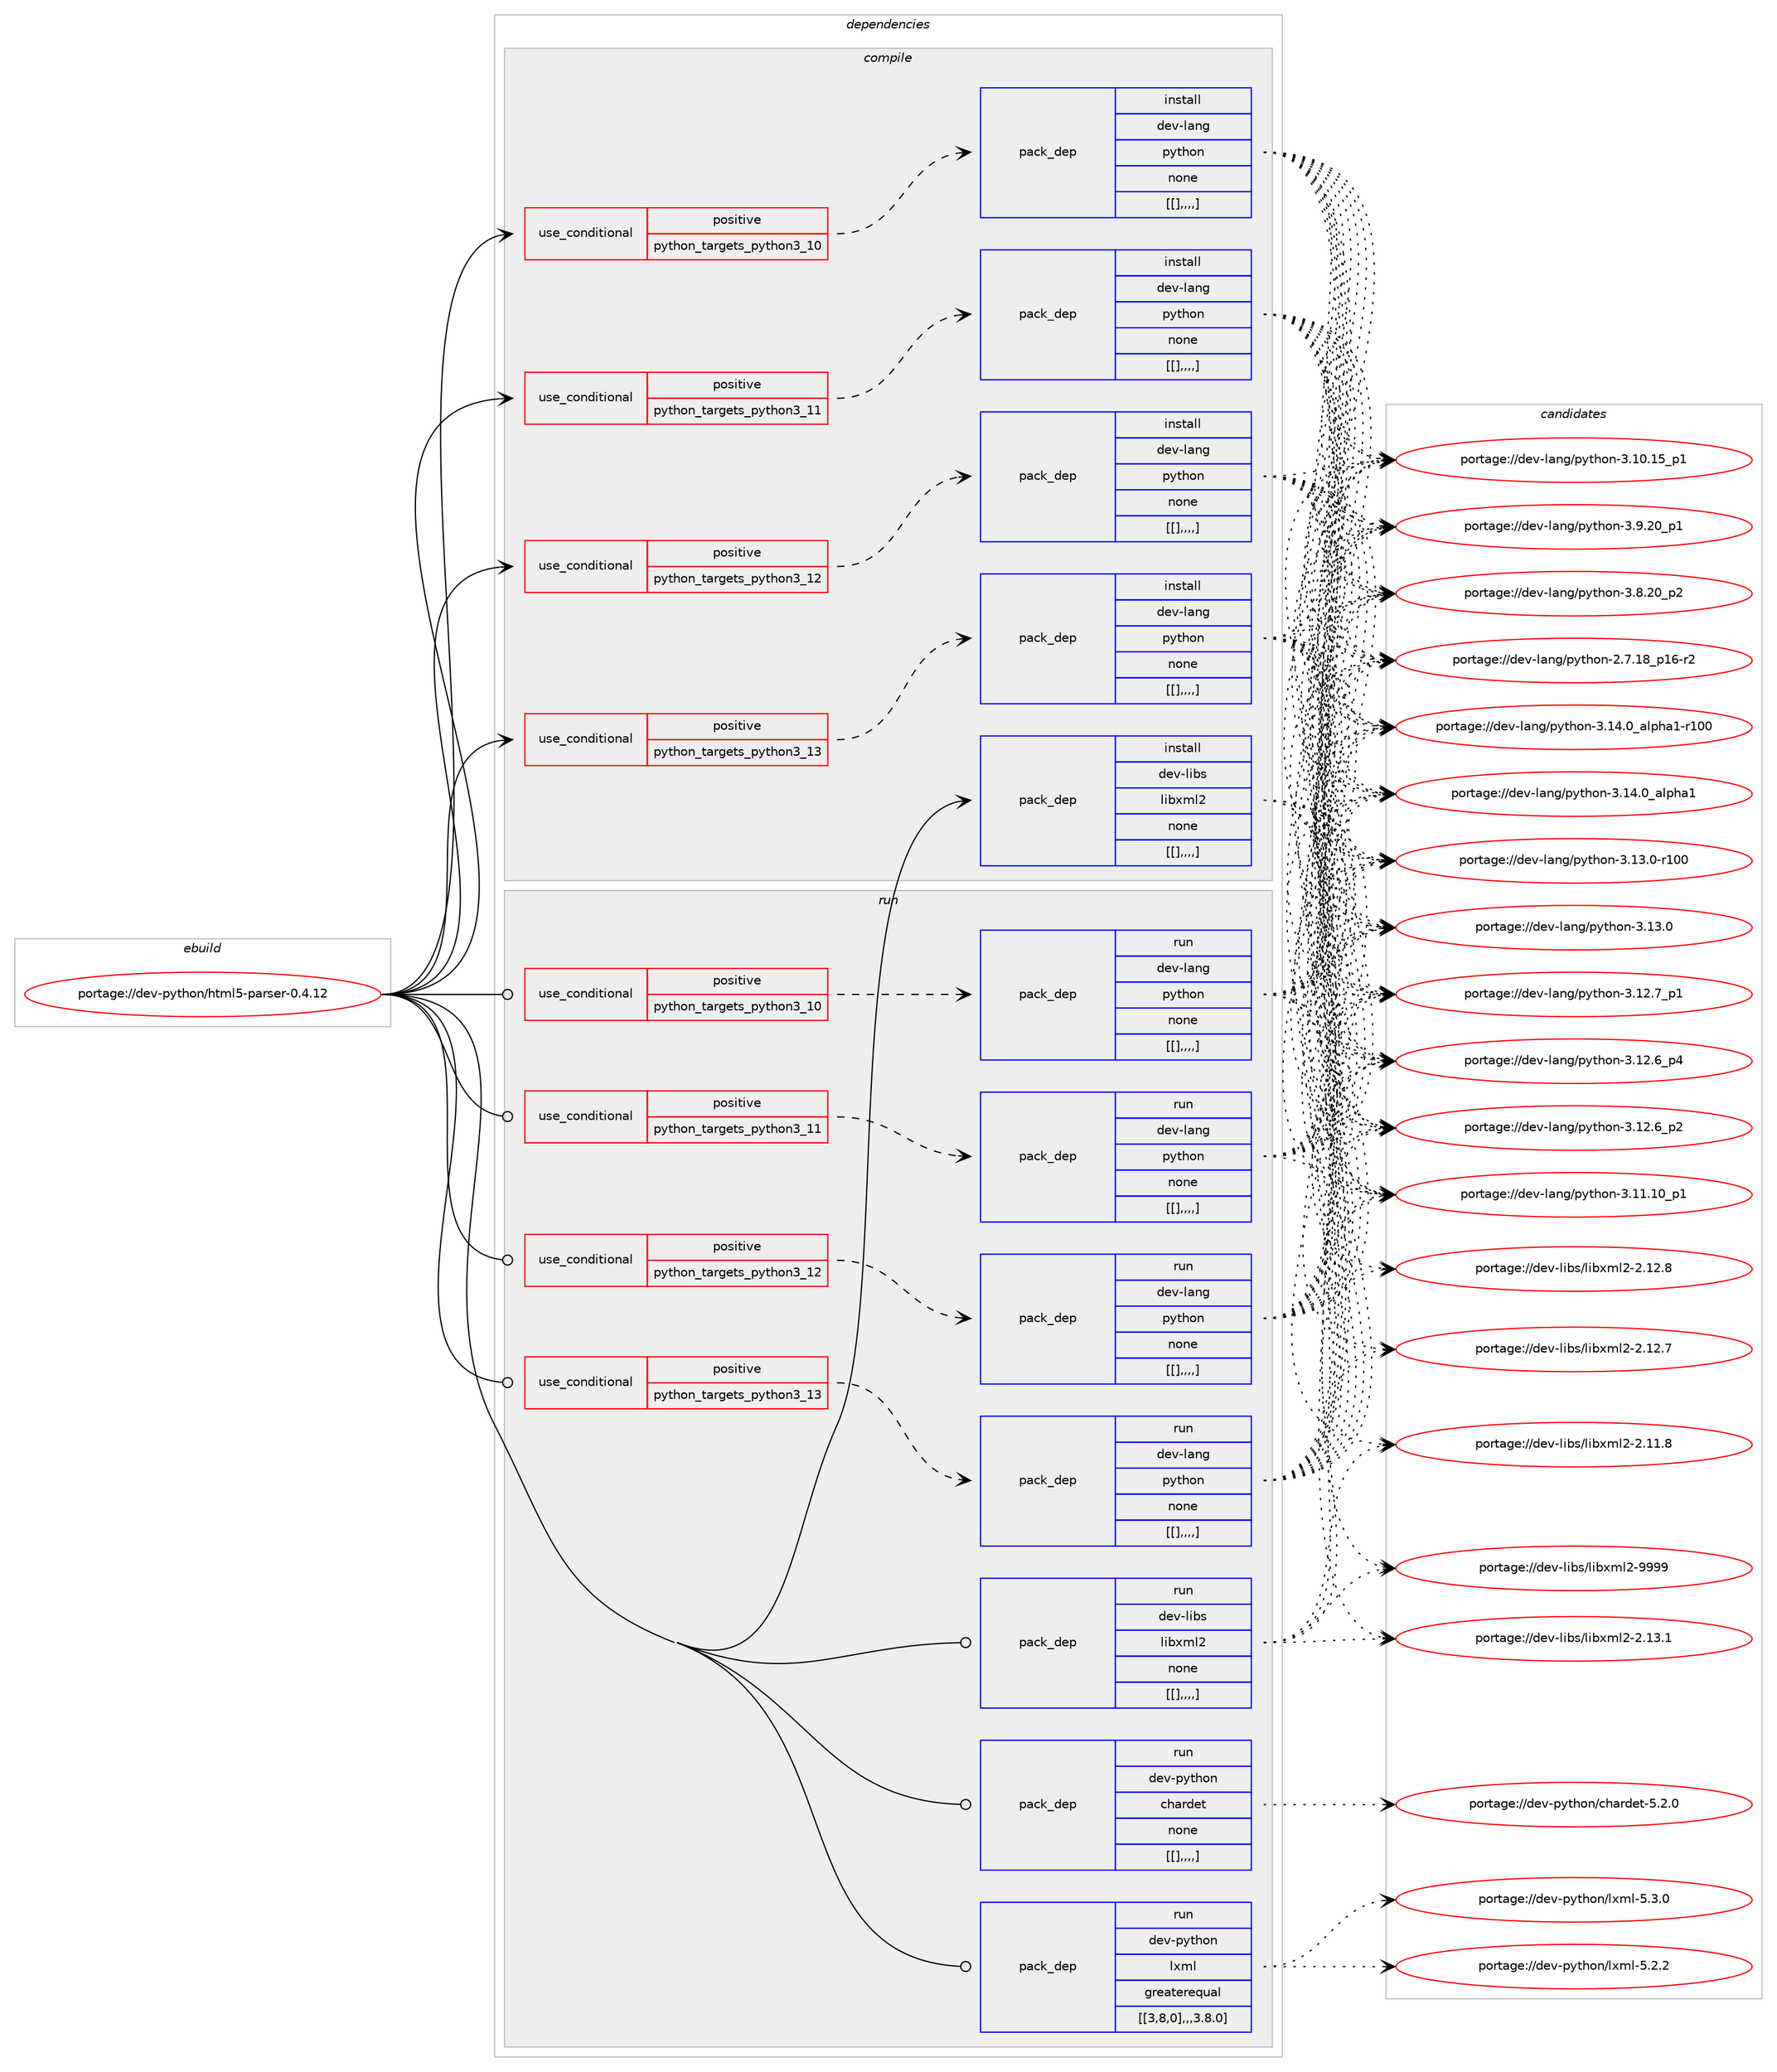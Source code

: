 digraph prolog {

# *************
# Graph options
# *************

newrank=true;
concentrate=true;
compound=true;
graph [rankdir=LR,fontname=Helvetica,fontsize=10,ranksep=1.5];#, ranksep=2.5, nodesep=0.2];
edge  [arrowhead=vee];
node  [fontname=Helvetica,fontsize=10];

# **********
# The ebuild
# **********

subgraph cluster_leftcol {
color=gray;
label=<<i>ebuild</i>>;
id [label="portage://dev-python/html5-parser-0.4.12", color=red, width=4, href="../dev-python/html5-parser-0.4.12.svg"];
}

# ****************
# The dependencies
# ****************

subgraph cluster_midcol {
color=gray;
label=<<i>dependencies</i>>;
subgraph cluster_compile {
fillcolor="#eeeeee";
style=filled;
label=<<i>compile</i>>;
subgraph cond35533 {
dependency153202 [label=<<TABLE BORDER="0" CELLBORDER="1" CELLSPACING="0" CELLPADDING="4"><TR><TD ROWSPAN="3" CELLPADDING="10">use_conditional</TD></TR><TR><TD>positive</TD></TR><TR><TD>python_targets_python3_10</TD></TR></TABLE>>, shape=none, color=red];
subgraph pack116362 {
dependency153321 [label=<<TABLE BORDER="0" CELLBORDER="1" CELLSPACING="0" CELLPADDING="4" WIDTH="220"><TR><TD ROWSPAN="6" CELLPADDING="30">pack_dep</TD></TR><TR><TD WIDTH="110">install</TD></TR><TR><TD>dev-lang</TD></TR><TR><TD>python</TD></TR><TR><TD>none</TD></TR><TR><TD>[[],,,,]</TD></TR></TABLE>>, shape=none, color=blue];
}
dependency153202:e -> dependency153321:w [weight=20,style="dashed",arrowhead="vee"];
}
id:e -> dependency153202:w [weight=20,style="solid",arrowhead="vee"];
subgraph cond35609 {
dependency153427 [label=<<TABLE BORDER="0" CELLBORDER="1" CELLSPACING="0" CELLPADDING="4"><TR><TD ROWSPAN="3" CELLPADDING="10">use_conditional</TD></TR><TR><TD>positive</TD></TR><TR><TD>python_targets_python3_11</TD></TR></TABLE>>, shape=none, color=red];
subgraph pack116493 {
dependency153487 [label=<<TABLE BORDER="0" CELLBORDER="1" CELLSPACING="0" CELLPADDING="4" WIDTH="220"><TR><TD ROWSPAN="6" CELLPADDING="30">pack_dep</TD></TR><TR><TD WIDTH="110">install</TD></TR><TR><TD>dev-lang</TD></TR><TR><TD>python</TD></TR><TR><TD>none</TD></TR><TR><TD>[[],,,,]</TD></TR></TABLE>>, shape=none, color=blue];
}
dependency153427:e -> dependency153487:w [weight=20,style="dashed",arrowhead="vee"];
}
id:e -> dependency153427:w [weight=20,style="solid",arrowhead="vee"];
subgraph cond35651 {
dependency153532 [label=<<TABLE BORDER="0" CELLBORDER="1" CELLSPACING="0" CELLPADDING="4"><TR><TD ROWSPAN="3" CELLPADDING="10">use_conditional</TD></TR><TR><TD>positive</TD></TR><TR><TD>python_targets_python3_12</TD></TR></TABLE>>, shape=none, color=red];
subgraph pack116560 {
dependency153548 [label=<<TABLE BORDER="0" CELLBORDER="1" CELLSPACING="0" CELLPADDING="4" WIDTH="220"><TR><TD ROWSPAN="6" CELLPADDING="30">pack_dep</TD></TR><TR><TD WIDTH="110">install</TD></TR><TR><TD>dev-lang</TD></TR><TR><TD>python</TD></TR><TR><TD>none</TD></TR><TR><TD>[[],,,,]</TD></TR></TABLE>>, shape=none, color=blue];
}
dependency153532:e -> dependency153548:w [weight=20,style="dashed",arrowhead="vee"];
}
id:e -> dependency153532:w [weight=20,style="solid",arrowhead="vee"];
subgraph cond35681 {
dependency153572 [label=<<TABLE BORDER="0" CELLBORDER="1" CELLSPACING="0" CELLPADDING="4"><TR><TD ROWSPAN="3" CELLPADDING="10">use_conditional</TD></TR><TR><TD>positive</TD></TR><TR><TD>python_targets_python3_13</TD></TR></TABLE>>, shape=none, color=red];
subgraph pack116580 {
dependency153577 [label=<<TABLE BORDER="0" CELLBORDER="1" CELLSPACING="0" CELLPADDING="4" WIDTH="220"><TR><TD ROWSPAN="6" CELLPADDING="30">pack_dep</TD></TR><TR><TD WIDTH="110">install</TD></TR><TR><TD>dev-lang</TD></TR><TR><TD>python</TD></TR><TR><TD>none</TD></TR><TR><TD>[[],,,,]</TD></TR></TABLE>>, shape=none, color=blue];
}
dependency153572:e -> dependency153577:w [weight=20,style="dashed",arrowhead="vee"];
}
id:e -> dependency153572:w [weight=20,style="solid",arrowhead="vee"];
subgraph pack116629 {
dependency153685 [label=<<TABLE BORDER="0" CELLBORDER="1" CELLSPACING="0" CELLPADDING="4" WIDTH="220"><TR><TD ROWSPAN="6" CELLPADDING="30">pack_dep</TD></TR><TR><TD WIDTH="110">install</TD></TR><TR><TD>dev-libs</TD></TR><TR><TD>libxml2</TD></TR><TR><TD>none</TD></TR><TR><TD>[[],,,,]</TD></TR></TABLE>>, shape=none, color=blue];
}
id:e -> dependency153685:w [weight=20,style="solid",arrowhead="vee"];
}
subgraph cluster_compileandrun {
fillcolor="#eeeeee";
style=filled;
label=<<i>compile and run</i>>;
}
subgraph cluster_run {
fillcolor="#eeeeee";
style=filled;
label=<<i>run</i>>;
subgraph cond35731 {
dependency153747 [label=<<TABLE BORDER="0" CELLBORDER="1" CELLSPACING="0" CELLPADDING="4"><TR><TD ROWSPAN="3" CELLPADDING="10">use_conditional</TD></TR><TR><TD>positive</TD></TR><TR><TD>python_targets_python3_10</TD></TR></TABLE>>, shape=none, color=red];
subgraph pack116733 {
dependency153848 [label=<<TABLE BORDER="0" CELLBORDER="1" CELLSPACING="0" CELLPADDING="4" WIDTH="220"><TR><TD ROWSPAN="6" CELLPADDING="30">pack_dep</TD></TR><TR><TD WIDTH="110">run</TD></TR><TR><TD>dev-lang</TD></TR><TR><TD>python</TD></TR><TR><TD>none</TD></TR><TR><TD>[[],,,,]</TD></TR></TABLE>>, shape=none, color=blue];
}
dependency153747:e -> dependency153848:w [weight=20,style="dashed",arrowhead="vee"];
}
id:e -> dependency153747:w [weight=20,style="solid",arrowhead="odot"];
subgraph cond35841 {
dependency153974 [label=<<TABLE BORDER="0" CELLBORDER="1" CELLSPACING="0" CELLPADDING="4"><TR><TD ROWSPAN="3" CELLPADDING="10">use_conditional</TD></TR><TR><TD>positive</TD></TR><TR><TD>python_targets_python3_11</TD></TR></TABLE>>, shape=none, color=red];
subgraph pack116816 {
dependency154060 [label=<<TABLE BORDER="0" CELLBORDER="1" CELLSPACING="0" CELLPADDING="4" WIDTH="220"><TR><TD ROWSPAN="6" CELLPADDING="30">pack_dep</TD></TR><TR><TD WIDTH="110">run</TD></TR><TR><TD>dev-lang</TD></TR><TR><TD>python</TD></TR><TR><TD>none</TD></TR><TR><TD>[[],,,,]</TD></TR></TABLE>>, shape=none, color=blue];
}
dependency153974:e -> dependency154060:w [weight=20,style="dashed",arrowhead="vee"];
}
id:e -> dependency153974:w [weight=20,style="solid",arrowhead="odot"];
subgraph cond35923 {
dependency154244 [label=<<TABLE BORDER="0" CELLBORDER="1" CELLSPACING="0" CELLPADDING="4"><TR><TD ROWSPAN="3" CELLPADDING="10">use_conditional</TD></TR><TR><TD>positive</TD></TR><TR><TD>python_targets_python3_12</TD></TR></TABLE>>, shape=none, color=red];
subgraph pack116971 {
dependency154249 [label=<<TABLE BORDER="0" CELLBORDER="1" CELLSPACING="0" CELLPADDING="4" WIDTH="220"><TR><TD ROWSPAN="6" CELLPADDING="30">pack_dep</TD></TR><TR><TD WIDTH="110">run</TD></TR><TR><TD>dev-lang</TD></TR><TR><TD>python</TD></TR><TR><TD>none</TD></TR><TR><TD>[[],,,,]</TD></TR></TABLE>>, shape=none, color=blue];
}
dependency154244:e -> dependency154249:w [weight=20,style="dashed",arrowhead="vee"];
}
id:e -> dependency154244:w [weight=20,style="solid",arrowhead="odot"];
subgraph cond35965 {
dependency154298 [label=<<TABLE BORDER="0" CELLBORDER="1" CELLSPACING="0" CELLPADDING="4"><TR><TD ROWSPAN="3" CELLPADDING="10">use_conditional</TD></TR><TR><TD>positive</TD></TR><TR><TD>python_targets_python3_13</TD></TR></TABLE>>, shape=none, color=red];
subgraph pack116996 {
dependency154300 [label=<<TABLE BORDER="0" CELLBORDER="1" CELLSPACING="0" CELLPADDING="4" WIDTH="220"><TR><TD ROWSPAN="6" CELLPADDING="30">pack_dep</TD></TR><TR><TD WIDTH="110">run</TD></TR><TR><TD>dev-lang</TD></TR><TR><TD>python</TD></TR><TR><TD>none</TD></TR><TR><TD>[[],,,,]</TD></TR></TABLE>>, shape=none, color=blue];
}
dependency154298:e -> dependency154300:w [weight=20,style="dashed",arrowhead="vee"];
}
id:e -> dependency154298:w [weight=20,style="solid",arrowhead="odot"];
subgraph pack117000 {
dependency154307 [label=<<TABLE BORDER="0" CELLBORDER="1" CELLSPACING="0" CELLPADDING="4" WIDTH="220"><TR><TD ROWSPAN="6" CELLPADDING="30">pack_dep</TD></TR><TR><TD WIDTH="110">run</TD></TR><TR><TD>dev-libs</TD></TR><TR><TD>libxml2</TD></TR><TR><TD>none</TD></TR><TR><TD>[[],,,,]</TD></TR></TABLE>>, shape=none, color=blue];
}
id:e -> dependency154307:w [weight=20,style="solid",arrowhead="odot"];
subgraph pack117002 {
dependency154326 [label=<<TABLE BORDER="0" CELLBORDER="1" CELLSPACING="0" CELLPADDING="4" WIDTH="220"><TR><TD ROWSPAN="6" CELLPADDING="30">pack_dep</TD></TR><TR><TD WIDTH="110">run</TD></TR><TR><TD>dev-python</TD></TR><TR><TD>chardet</TD></TR><TR><TD>none</TD></TR><TR><TD>[[],,,,]</TD></TR></TABLE>>, shape=none, color=blue];
}
id:e -> dependency154326:w [weight=20,style="solid",arrowhead="odot"];
subgraph pack117014 {
dependency154329 [label=<<TABLE BORDER="0" CELLBORDER="1" CELLSPACING="0" CELLPADDING="4" WIDTH="220"><TR><TD ROWSPAN="6" CELLPADDING="30">pack_dep</TD></TR><TR><TD WIDTH="110">run</TD></TR><TR><TD>dev-python</TD></TR><TR><TD>lxml</TD></TR><TR><TD>greaterequal</TD></TR><TR><TD>[[3,8,0],,,3.8.0]</TD></TR></TABLE>>, shape=none, color=blue];
}
id:e -> dependency154329:w [weight=20,style="solid",arrowhead="odot"];
}
}

# **************
# The candidates
# **************

subgraph cluster_choices {
rank=same;
color=gray;
label=<<i>candidates</i>>;

subgraph choice116795 {
color=black;
nodesep=1;
choice100101118451089711010347112121116104111110455146495246489597108112104974945114494848 [label="portage://dev-lang/python-3.14.0_alpha1-r100", color=red, width=4,href="../dev-lang/python-3.14.0_alpha1-r100.svg"];
choice1001011184510897110103471121211161041111104551464952464895971081121049749 [label="portage://dev-lang/python-3.14.0_alpha1", color=red, width=4,href="../dev-lang/python-3.14.0_alpha1.svg"];
choice1001011184510897110103471121211161041111104551464951464845114494848 [label="portage://dev-lang/python-3.13.0-r100", color=red, width=4,href="../dev-lang/python-3.13.0-r100.svg"];
choice10010111845108971101034711212111610411111045514649514648 [label="portage://dev-lang/python-3.13.0", color=red, width=4,href="../dev-lang/python-3.13.0.svg"];
choice100101118451089711010347112121116104111110455146495046559511249 [label="portage://dev-lang/python-3.12.7_p1", color=red, width=4,href="../dev-lang/python-3.12.7_p1.svg"];
choice100101118451089711010347112121116104111110455146495046549511252 [label="portage://dev-lang/python-3.12.6_p4", color=red, width=4,href="../dev-lang/python-3.12.6_p4.svg"];
choice100101118451089711010347112121116104111110455146495046549511250 [label="portage://dev-lang/python-3.12.6_p2", color=red, width=4,href="../dev-lang/python-3.12.6_p2.svg"];
choice10010111845108971101034711212111610411111045514649494649489511249 [label="portage://dev-lang/python-3.11.10_p1", color=red, width=4,href="../dev-lang/python-3.11.10_p1.svg"];
choice10010111845108971101034711212111610411111045514649484649539511249 [label="portage://dev-lang/python-3.10.15_p1", color=red, width=4,href="../dev-lang/python-3.10.15_p1.svg"];
choice100101118451089711010347112121116104111110455146574650489511249 [label="portage://dev-lang/python-3.9.20_p1", color=red, width=4,href="../dev-lang/python-3.9.20_p1.svg"];
choice100101118451089711010347112121116104111110455146564650489511250 [label="portage://dev-lang/python-3.8.20_p2", color=red, width=4,href="../dev-lang/python-3.8.20_p2.svg"];
choice100101118451089711010347112121116104111110455046554649569511249544511450 [label="portage://dev-lang/python-2.7.18_p16-r2", color=red, width=4,href="../dev-lang/python-2.7.18_p16-r2.svg"];
dependency153321:e -> choice100101118451089711010347112121116104111110455146495246489597108112104974945114494848:w [style=dotted,weight="100"];
dependency153321:e -> choice1001011184510897110103471121211161041111104551464952464895971081121049749:w [style=dotted,weight="100"];
dependency153321:e -> choice1001011184510897110103471121211161041111104551464951464845114494848:w [style=dotted,weight="100"];
dependency153321:e -> choice10010111845108971101034711212111610411111045514649514648:w [style=dotted,weight="100"];
dependency153321:e -> choice100101118451089711010347112121116104111110455146495046559511249:w [style=dotted,weight="100"];
dependency153321:e -> choice100101118451089711010347112121116104111110455146495046549511252:w [style=dotted,weight="100"];
dependency153321:e -> choice100101118451089711010347112121116104111110455146495046549511250:w [style=dotted,weight="100"];
dependency153321:e -> choice10010111845108971101034711212111610411111045514649494649489511249:w [style=dotted,weight="100"];
dependency153321:e -> choice10010111845108971101034711212111610411111045514649484649539511249:w [style=dotted,weight="100"];
dependency153321:e -> choice100101118451089711010347112121116104111110455146574650489511249:w [style=dotted,weight="100"];
dependency153321:e -> choice100101118451089711010347112121116104111110455146564650489511250:w [style=dotted,weight="100"];
dependency153321:e -> choice100101118451089711010347112121116104111110455046554649569511249544511450:w [style=dotted,weight="100"];
}
subgraph choice116798 {
color=black;
nodesep=1;
choice100101118451089711010347112121116104111110455146495246489597108112104974945114494848 [label="portage://dev-lang/python-3.14.0_alpha1-r100", color=red, width=4,href="../dev-lang/python-3.14.0_alpha1-r100.svg"];
choice1001011184510897110103471121211161041111104551464952464895971081121049749 [label="portage://dev-lang/python-3.14.0_alpha1", color=red, width=4,href="../dev-lang/python-3.14.0_alpha1.svg"];
choice1001011184510897110103471121211161041111104551464951464845114494848 [label="portage://dev-lang/python-3.13.0-r100", color=red, width=4,href="../dev-lang/python-3.13.0-r100.svg"];
choice10010111845108971101034711212111610411111045514649514648 [label="portage://dev-lang/python-3.13.0", color=red, width=4,href="../dev-lang/python-3.13.0.svg"];
choice100101118451089711010347112121116104111110455146495046559511249 [label="portage://dev-lang/python-3.12.7_p1", color=red, width=4,href="../dev-lang/python-3.12.7_p1.svg"];
choice100101118451089711010347112121116104111110455146495046549511252 [label="portage://dev-lang/python-3.12.6_p4", color=red, width=4,href="../dev-lang/python-3.12.6_p4.svg"];
choice100101118451089711010347112121116104111110455146495046549511250 [label="portage://dev-lang/python-3.12.6_p2", color=red, width=4,href="../dev-lang/python-3.12.6_p2.svg"];
choice10010111845108971101034711212111610411111045514649494649489511249 [label="portage://dev-lang/python-3.11.10_p1", color=red, width=4,href="../dev-lang/python-3.11.10_p1.svg"];
choice10010111845108971101034711212111610411111045514649484649539511249 [label="portage://dev-lang/python-3.10.15_p1", color=red, width=4,href="../dev-lang/python-3.10.15_p1.svg"];
choice100101118451089711010347112121116104111110455146574650489511249 [label="portage://dev-lang/python-3.9.20_p1", color=red, width=4,href="../dev-lang/python-3.9.20_p1.svg"];
choice100101118451089711010347112121116104111110455146564650489511250 [label="portage://dev-lang/python-3.8.20_p2", color=red, width=4,href="../dev-lang/python-3.8.20_p2.svg"];
choice100101118451089711010347112121116104111110455046554649569511249544511450 [label="portage://dev-lang/python-2.7.18_p16-r2", color=red, width=4,href="../dev-lang/python-2.7.18_p16-r2.svg"];
dependency153487:e -> choice100101118451089711010347112121116104111110455146495246489597108112104974945114494848:w [style=dotted,weight="100"];
dependency153487:e -> choice1001011184510897110103471121211161041111104551464952464895971081121049749:w [style=dotted,weight="100"];
dependency153487:e -> choice1001011184510897110103471121211161041111104551464951464845114494848:w [style=dotted,weight="100"];
dependency153487:e -> choice10010111845108971101034711212111610411111045514649514648:w [style=dotted,weight="100"];
dependency153487:e -> choice100101118451089711010347112121116104111110455146495046559511249:w [style=dotted,weight="100"];
dependency153487:e -> choice100101118451089711010347112121116104111110455146495046549511252:w [style=dotted,weight="100"];
dependency153487:e -> choice100101118451089711010347112121116104111110455146495046549511250:w [style=dotted,weight="100"];
dependency153487:e -> choice10010111845108971101034711212111610411111045514649494649489511249:w [style=dotted,weight="100"];
dependency153487:e -> choice10010111845108971101034711212111610411111045514649484649539511249:w [style=dotted,weight="100"];
dependency153487:e -> choice100101118451089711010347112121116104111110455146574650489511249:w [style=dotted,weight="100"];
dependency153487:e -> choice100101118451089711010347112121116104111110455146564650489511250:w [style=dotted,weight="100"];
dependency153487:e -> choice100101118451089711010347112121116104111110455046554649569511249544511450:w [style=dotted,weight="100"];
}
subgraph choice116805 {
color=black;
nodesep=1;
choice100101118451089711010347112121116104111110455146495246489597108112104974945114494848 [label="portage://dev-lang/python-3.14.0_alpha1-r100", color=red, width=4,href="../dev-lang/python-3.14.0_alpha1-r100.svg"];
choice1001011184510897110103471121211161041111104551464952464895971081121049749 [label="portage://dev-lang/python-3.14.0_alpha1", color=red, width=4,href="../dev-lang/python-3.14.0_alpha1.svg"];
choice1001011184510897110103471121211161041111104551464951464845114494848 [label="portage://dev-lang/python-3.13.0-r100", color=red, width=4,href="../dev-lang/python-3.13.0-r100.svg"];
choice10010111845108971101034711212111610411111045514649514648 [label="portage://dev-lang/python-3.13.0", color=red, width=4,href="../dev-lang/python-3.13.0.svg"];
choice100101118451089711010347112121116104111110455146495046559511249 [label="portage://dev-lang/python-3.12.7_p1", color=red, width=4,href="../dev-lang/python-3.12.7_p1.svg"];
choice100101118451089711010347112121116104111110455146495046549511252 [label="portage://dev-lang/python-3.12.6_p4", color=red, width=4,href="../dev-lang/python-3.12.6_p4.svg"];
choice100101118451089711010347112121116104111110455146495046549511250 [label="portage://dev-lang/python-3.12.6_p2", color=red, width=4,href="../dev-lang/python-3.12.6_p2.svg"];
choice10010111845108971101034711212111610411111045514649494649489511249 [label="portage://dev-lang/python-3.11.10_p1", color=red, width=4,href="../dev-lang/python-3.11.10_p1.svg"];
choice10010111845108971101034711212111610411111045514649484649539511249 [label="portage://dev-lang/python-3.10.15_p1", color=red, width=4,href="../dev-lang/python-3.10.15_p1.svg"];
choice100101118451089711010347112121116104111110455146574650489511249 [label="portage://dev-lang/python-3.9.20_p1", color=red, width=4,href="../dev-lang/python-3.9.20_p1.svg"];
choice100101118451089711010347112121116104111110455146564650489511250 [label="portage://dev-lang/python-3.8.20_p2", color=red, width=4,href="../dev-lang/python-3.8.20_p2.svg"];
choice100101118451089711010347112121116104111110455046554649569511249544511450 [label="portage://dev-lang/python-2.7.18_p16-r2", color=red, width=4,href="../dev-lang/python-2.7.18_p16-r2.svg"];
dependency153548:e -> choice100101118451089711010347112121116104111110455146495246489597108112104974945114494848:w [style=dotted,weight="100"];
dependency153548:e -> choice1001011184510897110103471121211161041111104551464952464895971081121049749:w [style=dotted,weight="100"];
dependency153548:e -> choice1001011184510897110103471121211161041111104551464951464845114494848:w [style=dotted,weight="100"];
dependency153548:e -> choice10010111845108971101034711212111610411111045514649514648:w [style=dotted,weight="100"];
dependency153548:e -> choice100101118451089711010347112121116104111110455146495046559511249:w [style=dotted,weight="100"];
dependency153548:e -> choice100101118451089711010347112121116104111110455146495046549511252:w [style=dotted,weight="100"];
dependency153548:e -> choice100101118451089711010347112121116104111110455146495046549511250:w [style=dotted,weight="100"];
dependency153548:e -> choice10010111845108971101034711212111610411111045514649494649489511249:w [style=dotted,weight="100"];
dependency153548:e -> choice10010111845108971101034711212111610411111045514649484649539511249:w [style=dotted,weight="100"];
dependency153548:e -> choice100101118451089711010347112121116104111110455146574650489511249:w [style=dotted,weight="100"];
dependency153548:e -> choice100101118451089711010347112121116104111110455146564650489511250:w [style=dotted,weight="100"];
dependency153548:e -> choice100101118451089711010347112121116104111110455046554649569511249544511450:w [style=dotted,weight="100"];
}
subgraph choice116845 {
color=black;
nodesep=1;
choice100101118451089711010347112121116104111110455146495246489597108112104974945114494848 [label="portage://dev-lang/python-3.14.0_alpha1-r100", color=red, width=4,href="../dev-lang/python-3.14.0_alpha1-r100.svg"];
choice1001011184510897110103471121211161041111104551464952464895971081121049749 [label="portage://dev-lang/python-3.14.0_alpha1", color=red, width=4,href="../dev-lang/python-3.14.0_alpha1.svg"];
choice1001011184510897110103471121211161041111104551464951464845114494848 [label="portage://dev-lang/python-3.13.0-r100", color=red, width=4,href="../dev-lang/python-3.13.0-r100.svg"];
choice10010111845108971101034711212111610411111045514649514648 [label="portage://dev-lang/python-3.13.0", color=red, width=4,href="../dev-lang/python-3.13.0.svg"];
choice100101118451089711010347112121116104111110455146495046559511249 [label="portage://dev-lang/python-3.12.7_p1", color=red, width=4,href="../dev-lang/python-3.12.7_p1.svg"];
choice100101118451089711010347112121116104111110455146495046549511252 [label="portage://dev-lang/python-3.12.6_p4", color=red, width=4,href="../dev-lang/python-3.12.6_p4.svg"];
choice100101118451089711010347112121116104111110455146495046549511250 [label="portage://dev-lang/python-3.12.6_p2", color=red, width=4,href="../dev-lang/python-3.12.6_p2.svg"];
choice10010111845108971101034711212111610411111045514649494649489511249 [label="portage://dev-lang/python-3.11.10_p1", color=red, width=4,href="../dev-lang/python-3.11.10_p1.svg"];
choice10010111845108971101034711212111610411111045514649484649539511249 [label="portage://dev-lang/python-3.10.15_p1", color=red, width=4,href="../dev-lang/python-3.10.15_p1.svg"];
choice100101118451089711010347112121116104111110455146574650489511249 [label="portage://dev-lang/python-3.9.20_p1", color=red, width=4,href="../dev-lang/python-3.9.20_p1.svg"];
choice100101118451089711010347112121116104111110455146564650489511250 [label="portage://dev-lang/python-3.8.20_p2", color=red, width=4,href="../dev-lang/python-3.8.20_p2.svg"];
choice100101118451089711010347112121116104111110455046554649569511249544511450 [label="portage://dev-lang/python-2.7.18_p16-r2", color=red, width=4,href="../dev-lang/python-2.7.18_p16-r2.svg"];
dependency153577:e -> choice100101118451089711010347112121116104111110455146495246489597108112104974945114494848:w [style=dotted,weight="100"];
dependency153577:e -> choice1001011184510897110103471121211161041111104551464952464895971081121049749:w [style=dotted,weight="100"];
dependency153577:e -> choice1001011184510897110103471121211161041111104551464951464845114494848:w [style=dotted,weight="100"];
dependency153577:e -> choice10010111845108971101034711212111610411111045514649514648:w [style=dotted,weight="100"];
dependency153577:e -> choice100101118451089711010347112121116104111110455146495046559511249:w [style=dotted,weight="100"];
dependency153577:e -> choice100101118451089711010347112121116104111110455146495046549511252:w [style=dotted,weight="100"];
dependency153577:e -> choice100101118451089711010347112121116104111110455146495046549511250:w [style=dotted,weight="100"];
dependency153577:e -> choice10010111845108971101034711212111610411111045514649494649489511249:w [style=dotted,weight="100"];
dependency153577:e -> choice10010111845108971101034711212111610411111045514649484649539511249:w [style=dotted,weight="100"];
dependency153577:e -> choice100101118451089711010347112121116104111110455146574650489511249:w [style=dotted,weight="100"];
dependency153577:e -> choice100101118451089711010347112121116104111110455146564650489511250:w [style=dotted,weight="100"];
dependency153577:e -> choice100101118451089711010347112121116104111110455046554649569511249544511450:w [style=dotted,weight="100"];
}
subgraph choice116886 {
color=black;
nodesep=1;
choice10010111845108105981154710810598120109108504557575757 [label="portage://dev-libs/libxml2-9999", color=red, width=4,href="../dev-libs/libxml2-9999.svg"];
choice100101118451081059811547108105981201091085045504649514649 [label="portage://dev-libs/libxml2-2.13.1", color=red, width=4,href="../dev-libs/libxml2-2.13.1.svg"];
choice100101118451081059811547108105981201091085045504649504656 [label="portage://dev-libs/libxml2-2.12.8", color=red, width=4,href="../dev-libs/libxml2-2.12.8.svg"];
choice100101118451081059811547108105981201091085045504649504655 [label="portage://dev-libs/libxml2-2.12.7", color=red, width=4,href="../dev-libs/libxml2-2.12.7.svg"];
choice100101118451081059811547108105981201091085045504649494656 [label="portage://dev-libs/libxml2-2.11.8", color=red, width=4,href="../dev-libs/libxml2-2.11.8.svg"];
dependency153685:e -> choice10010111845108105981154710810598120109108504557575757:w [style=dotted,weight="100"];
dependency153685:e -> choice100101118451081059811547108105981201091085045504649514649:w [style=dotted,weight="100"];
dependency153685:e -> choice100101118451081059811547108105981201091085045504649504656:w [style=dotted,weight="100"];
dependency153685:e -> choice100101118451081059811547108105981201091085045504649504655:w [style=dotted,weight="100"];
dependency153685:e -> choice100101118451081059811547108105981201091085045504649494656:w [style=dotted,weight="100"];
}
subgraph choice116895 {
color=black;
nodesep=1;
choice100101118451089711010347112121116104111110455146495246489597108112104974945114494848 [label="portage://dev-lang/python-3.14.0_alpha1-r100", color=red, width=4,href="../dev-lang/python-3.14.0_alpha1-r100.svg"];
choice1001011184510897110103471121211161041111104551464952464895971081121049749 [label="portage://dev-lang/python-3.14.0_alpha1", color=red, width=4,href="../dev-lang/python-3.14.0_alpha1.svg"];
choice1001011184510897110103471121211161041111104551464951464845114494848 [label="portage://dev-lang/python-3.13.0-r100", color=red, width=4,href="../dev-lang/python-3.13.0-r100.svg"];
choice10010111845108971101034711212111610411111045514649514648 [label="portage://dev-lang/python-3.13.0", color=red, width=4,href="../dev-lang/python-3.13.0.svg"];
choice100101118451089711010347112121116104111110455146495046559511249 [label="portage://dev-lang/python-3.12.7_p1", color=red, width=4,href="../dev-lang/python-3.12.7_p1.svg"];
choice100101118451089711010347112121116104111110455146495046549511252 [label="portage://dev-lang/python-3.12.6_p4", color=red, width=4,href="../dev-lang/python-3.12.6_p4.svg"];
choice100101118451089711010347112121116104111110455146495046549511250 [label="portage://dev-lang/python-3.12.6_p2", color=red, width=4,href="../dev-lang/python-3.12.6_p2.svg"];
choice10010111845108971101034711212111610411111045514649494649489511249 [label="portage://dev-lang/python-3.11.10_p1", color=red, width=4,href="../dev-lang/python-3.11.10_p1.svg"];
choice10010111845108971101034711212111610411111045514649484649539511249 [label="portage://dev-lang/python-3.10.15_p1", color=red, width=4,href="../dev-lang/python-3.10.15_p1.svg"];
choice100101118451089711010347112121116104111110455146574650489511249 [label="portage://dev-lang/python-3.9.20_p1", color=red, width=4,href="../dev-lang/python-3.9.20_p1.svg"];
choice100101118451089711010347112121116104111110455146564650489511250 [label="portage://dev-lang/python-3.8.20_p2", color=red, width=4,href="../dev-lang/python-3.8.20_p2.svg"];
choice100101118451089711010347112121116104111110455046554649569511249544511450 [label="portage://dev-lang/python-2.7.18_p16-r2", color=red, width=4,href="../dev-lang/python-2.7.18_p16-r2.svg"];
dependency153848:e -> choice100101118451089711010347112121116104111110455146495246489597108112104974945114494848:w [style=dotted,weight="100"];
dependency153848:e -> choice1001011184510897110103471121211161041111104551464952464895971081121049749:w [style=dotted,weight="100"];
dependency153848:e -> choice1001011184510897110103471121211161041111104551464951464845114494848:w [style=dotted,weight="100"];
dependency153848:e -> choice10010111845108971101034711212111610411111045514649514648:w [style=dotted,weight="100"];
dependency153848:e -> choice100101118451089711010347112121116104111110455146495046559511249:w [style=dotted,weight="100"];
dependency153848:e -> choice100101118451089711010347112121116104111110455146495046549511252:w [style=dotted,weight="100"];
dependency153848:e -> choice100101118451089711010347112121116104111110455146495046549511250:w [style=dotted,weight="100"];
dependency153848:e -> choice10010111845108971101034711212111610411111045514649494649489511249:w [style=dotted,weight="100"];
dependency153848:e -> choice10010111845108971101034711212111610411111045514649484649539511249:w [style=dotted,weight="100"];
dependency153848:e -> choice100101118451089711010347112121116104111110455146574650489511249:w [style=dotted,weight="100"];
dependency153848:e -> choice100101118451089711010347112121116104111110455146564650489511250:w [style=dotted,weight="100"];
dependency153848:e -> choice100101118451089711010347112121116104111110455046554649569511249544511450:w [style=dotted,weight="100"];
}
subgraph choice116906 {
color=black;
nodesep=1;
choice100101118451089711010347112121116104111110455146495246489597108112104974945114494848 [label="portage://dev-lang/python-3.14.0_alpha1-r100", color=red, width=4,href="../dev-lang/python-3.14.0_alpha1-r100.svg"];
choice1001011184510897110103471121211161041111104551464952464895971081121049749 [label="portage://dev-lang/python-3.14.0_alpha1", color=red, width=4,href="../dev-lang/python-3.14.0_alpha1.svg"];
choice1001011184510897110103471121211161041111104551464951464845114494848 [label="portage://dev-lang/python-3.13.0-r100", color=red, width=4,href="../dev-lang/python-3.13.0-r100.svg"];
choice10010111845108971101034711212111610411111045514649514648 [label="portage://dev-lang/python-3.13.0", color=red, width=4,href="../dev-lang/python-3.13.0.svg"];
choice100101118451089711010347112121116104111110455146495046559511249 [label="portage://dev-lang/python-3.12.7_p1", color=red, width=4,href="../dev-lang/python-3.12.7_p1.svg"];
choice100101118451089711010347112121116104111110455146495046549511252 [label="portage://dev-lang/python-3.12.6_p4", color=red, width=4,href="../dev-lang/python-3.12.6_p4.svg"];
choice100101118451089711010347112121116104111110455146495046549511250 [label="portage://dev-lang/python-3.12.6_p2", color=red, width=4,href="../dev-lang/python-3.12.6_p2.svg"];
choice10010111845108971101034711212111610411111045514649494649489511249 [label="portage://dev-lang/python-3.11.10_p1", color=red, width=4,href="../dev-lang/python-3.11.10_p1.svg"];
choice10010111845108971101034711212111610411111045514649484649539511249 [label="portage://dev-lang/python-3.10.15_p1", color=red, width=4,href="../dev-lang/python-3.10.15_p1.svg"];
choice100101118451089711010347112121116104111110455146574650489511249 [label="portage://dev-lang/python-3.9.20_p1", color=red, width=4,href="../dev-lang/python-3.9.20_p1.svg"];
choice100101118451089711010347112121116104111110455146564650489511250 [label="portage://dev-lang/python-3.8.20_p2", color=red, width=4,href="../dev-lang/python-3.8.20_p2.svg"];
choice100101118451089711010347112121116104111110455046554649569511249544511450 [label="portage://dev-lang/python-2.7.18_p16-r2", color=red, width=4,href="../dev-lang/python-2.7.18_p16-r2.svg"];
dependency154060:e -> choice100101118451089711010347112121116104111110455146495246489597108112104974945114494848:w [style=dotted,weight="100"];
dependency154060:e -> choice1001011184510897110103471121211161041111104551464952464895971081121049749:w [style=dotted,weight="100"];
dependency154060:e -> choice1001011184510897110103471121211161041111104551464951464845114494848:w [style=dotted,weight="100"];
dependency154060:e -> choice10010111845108971101034711212111610411111045514649514648:w [style=dotted,weight="100"];
dependency154060:e -> choice100101118451089711010347112121116104111110455146495046559511249:w [style=dotted,weight="100"];
dependency154060:e -> choice100101118451089711010347112121116104111110455146495046549511252:w [style=dotted,weight="100"];
dependency154060:e -> choice100101118451089711010347112121116104111110455146495046549511250:w [style=dotted,weight="100"];
dependency154060:e -> choice10010111845108971101034711212111610411111045514649494649489511249:w [style=dotted,weight="100"];
dependency154060:e -> choice10010111845108971101034711212111610411111045514649484649539511249:w [style=dotted,weight="100"];
dependency154060:e -> choice100101118451089711010347112121116104111110455146574650489511249:w [style=dotted,weight="100"];
dependency154060:e -> choice100101118451089711010347112121116104111110455146564650489511250:w [style=dotted,weight="100"];
dependency154060:e -> choice100101118451089711010347112121116104111110455046554649569511249544511450:w [style=dotted,weight="100"];
}
subgraph choice116953 {
color=black;
nodesep=1;
choice100101118451089711010347112121116104111110455146495246489597108112104974945114494848 [label="portage://dev-lang/python-3.14.0_alpha1-r100", color=red, width=4,href="../dev-lang/python-3.14.0_alpha1-r100.svg"];
choice1001011184510897110103471121211161041111104551464952464895971081121049749 [label="portage://dev-lang/python-3.14.0_alpha1", color=red, width=4,href="../dev-lang/python-3.14.0_alpha1.svg"];
choice1001011184510897110103471121211161041111104551464951464845114494848 [label="portage://dev-lang/python-3.13.0-r100", color=red, width=4,href="../dev-lang/python-3.13.0-r100.svg"];
choice10010111845108971101034711212111610411111045514649514648 [label="portage://dev-lang/python-3.13.0", color=red, width=4,href="../dev-lang/python-3.13.0.svg"];
choice100101118451089711010347112121116104111110455146495046559511249 [label="portage://dev-lang/python-3.12.7_p1", color=red, width=4,href="../dev-lang/python-3.12.7_p1.svg"];
choice100101118451089711010347112121116104111110455146495046549511252 [label="portage://dev-lang/python-3.12.6_p4", color=red, width=4,href="../dev-lang/python-3.12.6_p4.svg"];
choice100101118451089711010347112121116104111110455146495046549511250 [label="portage://dev-lang/python-3.12.6_p2", color=red, width=4,href="../dev-lang/python-3.12.6_p2.svg"];
choice10010111845108971101034711212111610411111045514649494649489511249 [label="portage://dev-lang/python-3.11.10_p1", color=red, width=4,href="../dev-lang/python-3.11.10_p1.svg"];
choice10010111845108971101034711212111610411111045514649484649539511249 [label="portage://dev-lang/python-3.10.15_p1", color=red, width=4,href="../dev-lang/python-3.10.15_p1.svg"];
choice100101118451089711010347112121116104111110455146574650489511249 [label="portage://dev-lang/python-3.9.20_p1", color=red, width=4,href="../dev-lang/python-3.9.20_p1.svg"];
choice100101118451089711010347112121116104111110455146564650489511250 [label="portage://dev-lang/python-3.8.20_p2", color=red, width=4,href="../dev-lang/python-3.8.20_p2.svg"];
choice100101118451089711010347112121116104111110455046554649569511249544511450 [label="portage://dev-lang/python-2.7.18_p16-r2", color=red, width=4,href="../dev-lang/python-2.7.18_p16-r2.svg"];
dependency154249:e -> choice100101118451089711010347112121116104111110455146495246489597108112104974945114494848:w [style=dotted,weight="100"];
dependency154249:e -> choice1001011184510897110103471121211161041111104551464952464895971081121049749:w [style=dotted,weight="100"];
dependency154249:e -> choice1001011184510897110103471121211161041111104551464951464845114494848:w [style=dotted,weight="100"];
dependency154249:e -> choice10010111845108971101034711212111610411111045514649514648:w [style=dotted,weight="100"];
dependency154249:e -> choice100101118451089711010347112121116104111110455146495046559511249:w [style=dotted,weight="100"];
dependency154249:e -> choice100101118451089711010347112121116104111110455146495046549511252:w [style=dotted,weight="100"];
dependency154249:e -> choice100101118451089711010347112121116104111110455146495046549511250:w [style=dotted,weight="100"];
dependency154249:e -> choice10010111845108971101034711212111610411111045514649494649489511249:w [style=dotted,weight="100"];
dependency154249:e -> choice10010111845108971101034711212111610411111045514649484649539511249:w [style=dotted,weight="100"];
dependency154249:e -> choice100101118451089711010347112121116104111110455146574650489511249:w [style=dotted,weight="100"];
dependency154249:e -> choice100101118451089711010347112121116104111110455146564650489511250:w [style=dotted,weight="100"];
dependency154249:e -> choice100101118451089711010347112121116104111110455046554649569511249544511450:w [style=dotted,weight="100"];
}
subgraph choice116965 {
color=black;
nodesep=1;
choice100101118451089711010347112121116104111110455146495246489597108112104974945114494848 [label="portage://dev-lang/python-3.14.0_alpha1-r100", color=red, width=4,href="../dev-lang/python-3.14.0_alpha1-r100.svg"];
choice1001011184510897110103471121211161041111104551464952464895971081121049749 [label="portage://dev-lang/python-3.14.0_alpha1", color=red, width=4,href="../dev-lang/python-3.14.0_alpha1.svg"];
choice1001011184510897110103471121211161041111104551464951464845114494848 [label="portage://dev-lang/python-3.13.0-r100", color=red, width=4,href="../dev-lang/python-3.13.0-r100.svg"];
choice10010111845108971101034711212111610411111045514649514648 [label="portage://dev-lang/python-3.13.0", color=red, width=4,href="../dev-lang/python-3.13.0.svg"];
choice100101118451089711010347112121116104111110455146495046559511249 [label="portage://dev-lang/python-3.12.7_p1", color=red, width=4,href="../dev-lang/python-3.12.7_p1.svg"];
choice100101118451089711010347112121116104111110455146495046549511252 [label="portage://dev-lang/python-3.12.6_p4", color=red, width=4,href="../dev-lang/python-3.12.6_p4.svg"];
choice100101118451089711010347112121116104111110455146495046549511250 [label="portage://dev-lang/python-3.12.6_p2", color=red, width=4,href="../dev-lang/python-3.12.6_p2.svg"];
choice10010111845108971101034711212111610411111045514649494649489511249 [label="portage://dev-lang/python-3.11.10_p1", color=red, width=4,href="../dev-lang/python-3.11.10_p1.svg"];
choice10010111845108971101034711212111610411111045514649484649539511249 [label="portage://dev-lang/python-3.10.15_p1", color=red, width=4,href="../dev-lang/python-3.10.15_p1.svg"];
choice100101118451089711010347112121116104111110455146574650489511249 [label="portage://dev-lang/python-3.9.20_p1", color=red, width=4,href="../dev-lang/python-3.9.20_p1.svg"];
choice100101118451089711010347112121116104111110455146564650489511250 [label="portage://dev-lang/python-3.8.20_p2", color=red, width=4,href="../dev-lang/python-3.8.20_p2.svg"];
choice100101118451089711010347112121116104111110455046554649569511249544511450 [label="portage://dev-lang/python-2.7.18_p16-r2", color=red, width=4,href="../dev-lang/python-2.7.18_p16-r2.svg"];
dependency154300:e -> choice100101118451089711010347112121116104111110455146495246489597108112104974945114494848:w [style=dotted,weight="100"];
dependency154300:e -> choice1001011184510897110103471121211161041111104551464952464895971081121049749:w [style=dotted,weight="100"];
dependency154300:e -> choice1001011184510897110103471121211161041111104551464951464845114494848:w [style=dotted,weight="100"];
dependency154300:e -> choice10010111845108971101034711212111610411111045514649514648:w [style=dotted,weight="100"];
dependency154300:e -> choice100101118451089711010347112121116104111110455146495046559511249:w [style=dotted,weight="100"];
dependency154300:e -> choice100101118451089711010347112121116104111110455146495046549511252:w [style=dotted,weight="100"];
dependency154300:e -> choice100101118451089711010347112121116104111110455146495046549511250:w [style=dotted,weight="100"];
dependency154300:e -> choice10010111845108971101034711212111610411111045514649494649489511249:w [style=dotted,weight="100"];
dependency154300:e -> choice10010111845108971101034711212111610411111045514649484649539511249:w [style=dotted,weight="100"];
dependency154300:e -> choice100101118451089711010347112121116104111110455146574650489511249:w [style=dotted,weight="100"];
dependency154300:e -> choice100101118451089711010347112121116104111110455146564650489511250:w [style=dotted,weight="100"];
dependency154300:e -> choice100101118451089711010347112121116104111110455046554649569511249544511450:w [style=dotted,weight="100"];
}
subgraph choice116982 {
color=black;
nodesep=1;
choice10010111845108105981154710810598120109108504557575757 [label="portage://dev-libs/libxml2-9999", color=red, width=4,href="../dev-libs/libxml2-9999.svg"];
choice100101118451081059811547108105981201091085045504649514649 [label="portage://dev-libs/libxml2-2.13.1", color=red, width=4,href="../dev-libs/libxml2-2.13.1.svg"];
choice100101118451081059811547108105981201091085045504649504656 [label="portage://dev-libs/libxml2-2.12.8", color=red, width=4,href="../dev-libs/libxml2-2.12.8.svg"];
choice100101118451081059811547108105981201091085045504649504655 [label="portage://dev-libs/libxml2-2.12.7", color=red, width=4,href="../dev-libs/libxml2-2.12.7.svg"];
choice100101118451081059811547108105981201091085045504649494656 [label="portage://dev-libs/libxml2-2.11.8", color=red, width=4,href="../dev-libs/libxml2-2.11.8.svg"];
dependency154307:e -> choice10010111845108105981154710810598120109108504557575757:w [style=dotted,weight="100"];
dependency154307:e -> choice100101118451081059811547108105981201091085045504649514649:w [style=dotted,weight="100"];
dependency154307:e -> choice100101118451081059811547108105981201091085045504649504656:w [style=dotted,weight="100"];
dependency154307:e -> choice100101118451081059811547108105981201091085045504649504655:w [style=dotted,weight="100"];
dependency154307:e -> choice100101118451081059811547108105981201091085045504649494656:w [style=dotted,weight="100"];
}
subgraph choice117007 {
color=black;
nodesep=1;
choice10010111845112121116104111110479910497114100101116455346504648 [label="portage://dev-python/chardet-5.2.0", color=red, width=4,href="../dev-python/chardet-5.2.0.svg"];
dependency154326:e -> choice10010111845112121116104111110479910497114100101116455346504648:w [style=dotted,weight="100"];
}
subgraph choice117009 {
color=black;
nodesep=1;
choice1001011184511212111610411111047108120109108455346514648 [label="portage://dev-python/lxml-5.3.0", color=red, width=4,href="../dev-python/lxml-5.3.0.svg"];
choice1001011184511212111610411111047108120109108455346504650 [label="portage://dev-python/lxml-5.2.2", color=red, width=4,href="../dev-python/lxml-5.2.2.svg"];
dependency154329:e -> choice1001011184511212111610411111047108120109108455346514648:w [style=dotted,weight="100"];
dependency154329:e -> choice1001011184511212111610411111047108120109108455346504650:w [style=dotted,weight="100"];
}
}

}
